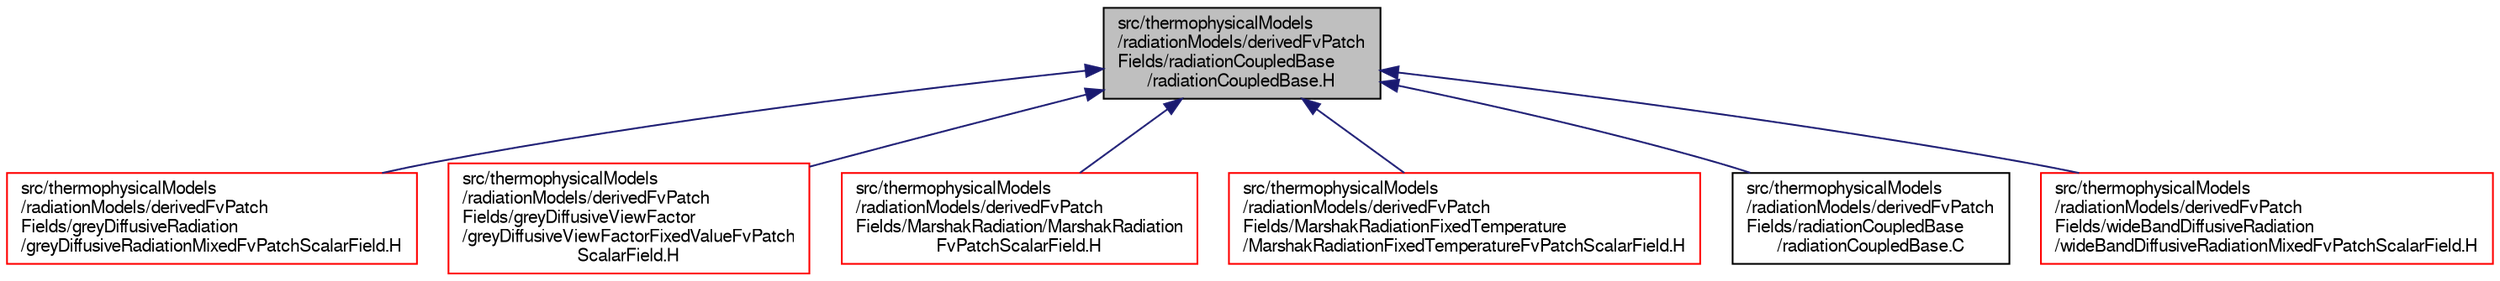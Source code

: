 digraph "src/thermophysicalModels/radiationModels/derivedFvPatchFields/radiationCoupledBase/radiationCoupledBase.H"
{
  bgcolor="transparent";
  edge [fontname="FreeSans",fontsize="10",labelfontname="FreeSans",labelfontsize="10"];
  node [fontname="FreeSans",fontsize="10",shape=record];
  Node157 [label="src/thermophysicalModels\l/radiationModels/derivedFvPatch\lFields/radiationCoupledBase\l/radiationCoupledBase.H",height=0.2,width=0.4,color="black", fillcolor="grey75", style="filled", fontcolor="black"];
  Node157 -> Node158 [dir="back",color="midnightblue",fontsize="10",style="solid",fontname="FreeSans"];
  Node158 [label="src/thermophysicalModels\l/radiationModels/derivedFvPatch\lFields/greyDiffusiveRadiation\l/greyDiffusiveRadiationMixedFvPatchScalarField.H",height=0.2,width=0.4,color="red",URL="$a15917.html"];
  Node157 -> Node160 [dir="back",color="midnightblue",fontsize="10",style="solid",fontname="FreeSans"];
  Node160 [label="src/thermophysicalModels\l/radiationModels/derivedFvPatch\lFields/greyDiffusiveViewFactor\l/greyDiffusiveViewFactorFixedValueFvPatch\lScalarField.H",height=0.2,width=0.4,color="red",URL="$a15923.html"];
  Node157 -> Node163 [dir="back",color="midnightblue",fontsize="10",style="solid",fontname="FreeSans"];
  Node163 [label="src/thermophysicalModels\l/radiationModels/derivedFvPatch\lFields/MarshakRadiation/MarshakRadiation\lFvPatchScalarField.H",height=0.2,width=0.4,color="red",URL="$a15929.html"];
  Node157 -> Node165 [dir="back",color="midnightblue",fontsize="10",style="solid",fontname="FreeSans"];
  Node165 [label="src/thermophysicalModels\l/radiationModels/derivedFvPatch\lFields/MarshakRadiationFixedTemperature\l/MarshakRadiationFixedTemperatureFvPatchScalarField.H",height=0.2,width=0.4,color="red",URL="$a15935.html"];
  Node157 -> Node167 [dir="back",color="midnightblue",fontsize="10",style="solid",fontname="FreeSans"];
  Node167 [label="src/thermophysicalModels\l/radiationModels/derivedFvPatch\lFields/radiationCoupledBase\l/radiationCoupledBase.C",height=0.2,width=0.4,color="black",URL="$a15938.html"];
  Node157 -> Node168 [dir="back",color="midnightblue",fontsize="10",style="solid",fontname="FreeSans"];
  Node168 [label="src/thermophysicalModels\l/radiationModels/derivedFvPatch\lFields/wideBandDiffusiveRadiation\l/wideBandDiffusiveRadiationMixedFvPatchScalarField.H",height=0.2,width=0.4,color="red",URL="$a15947.html"];
}
